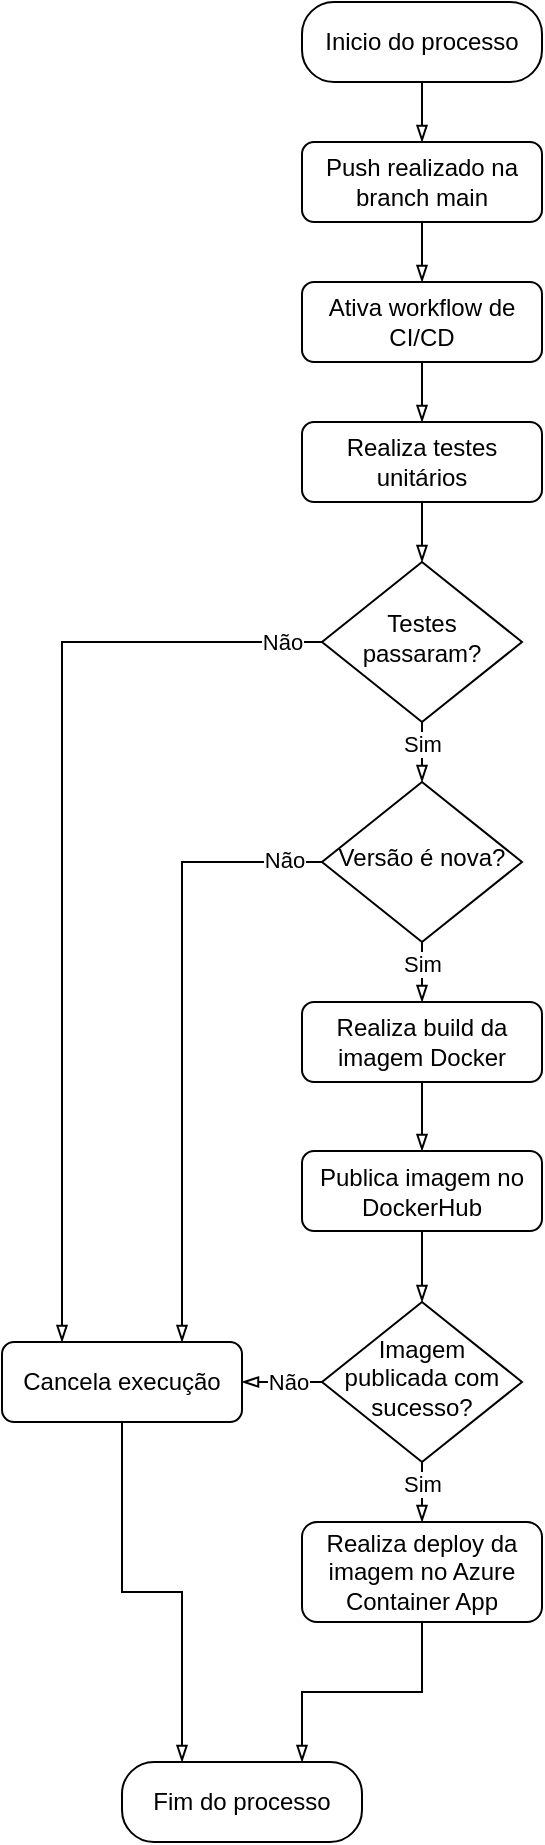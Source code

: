 <mxfile version="24.7.17">
  <diagram id="C5RBs43oDa-KdzZeNtuy" name="Page-1">
    <mxGraphModel dx="2012" dy="1080" grid="1" gridSize="10" guides="1" tooltips="1" connect="1" arrows="1" fold="1" page="1" pageScale="1" pageWidth="827" pageHeight="1169" math="0" shadow="0">
      <root>
        <mxCell id="WIyWlLk6GJQsqaUBKTNV-0" />
        <mxCell id="WIyWlLk6GJQsqaUBKTNV-1" parent="WIyWlLk6GJQsqaUBKTNV-0" />
        <mxCell id="Z6VY7jp88sscQfl1jaD8-7" style="edgeStyle=orthogonalEdgeStyle;rounded=0;orthogonalLoop=1;jettySize=auto;html=1;entryX=0.5;entryY=0;entryDx=0;entryDy=0;endArrow=blockThin;endFill=0;" parent="WIyWlLk6GJQsqaUBKTNV-1" source="Z6VY7jp88sscQfl1jaD8-0" target="Z6VY7jp88sscQfl1jaD8-1" edge="1">
          <mxGeometry relative="1" as="geometry" />
        </mxCell>
        <mxCell id="Z6VY7jp88sscQfl1jaD8-0" value="Push realizado na branch main" style="rounded=1;whiteSpace=wrap;html=1;fontSize=12;glass=0;strokeWidth=1;shadow=0;" parent="WIyWlLk6GJQsqaUBKTNV-1" vertex="1">
          <mxGeometry x="420" y="220" width="120" height="40" as="geometry" />
        </mxCell>
        <mxCell id="Z6VY7jp88sscQfl1jaD8-8" style="edgeStyle=orthogonalEdgeStyle;rounded=0;orthogonalLoop=1;jettySize=auto;html=1;entryX=0.5;entryY=0;entryDx=0;entryDy=0;endArrow=blockThin;endFill=0;" parent="WIyWlLk6GJQsqaUBKTNV-1" source="Z6VY7jp88sscQfl1jaD8-1" target="Z6VY7jp88sscQfl1jaD8-2" edge="1">
          <mxGeometry relative="1" as="geometry" />
        </mxCell>
        <mxCell id="Z6VY7jp88sscQfl1jaD8-1" value="Ativa workflow de CI/CD" style="rounded=1;whiteSpace=wrap;html=1;fontSize=12;glass=0;strokeWidth=1;shadow=0;" parent="WIyWlLk6GJQsqaUBKTNV-1" vertex="1">
          <mxGeometry x="420" y="290" width="120" height="40" as="geometry" />
        </mxCell>
        <mxCell id="Z6VY7jp88sscQfl1jaD8-9" style="edgeStyle=orthogonalEdgeStyle;rounded=0;orthogonalLoop=1;jettySize=auto;html=1;entryX=0.5;entryY=0;entryDx=0;entryDy=0;endArrow=blockThin;endFill=0;" parent="WIyWlLk6GJQsqaUBKTNV-1" source="Z6VY7jp88sscQfl1jaD8-2" target="Z6VY7jp88sscQfl1jaD8-3" edge="1">
          <mxGeometry relative="1" as="geometry" />
        </mxCell>
        <mxCell id="Z6VY7jp88sscQfl1jaD8-2" value="Realiza testes unitários" style="rounded=1;whiteSpace=wrap;html=1;fontSize=12;glass=0;strokeWidth=1;shadow=0;" parent="WIyWlLk6GJQsqaUBKTNV-1" vertex="1">
          <mxGeometry x="420" y="360" width="120" height="40" as="geometry" />
        </mxCell>
        <mxCell id="Z6VY7jp88sscQfl1jaD8-6" style="edgeStyle=orthogonalEdgeStyle;rounded=0;orthogonalLoop=1;jettySize=auto;html=1;entryX=0.5;entryY=0;entryDx=0;entryDy=0;endArrow=blockThin;endFill=0;" parent="WIyWlLk6GJQsqaUBKTNV-1" source="Z6VY7jp88sscQfl1jaD8-3" target="Z6VY7jp88sscQfl1jaD8-5" edge="1">
          <mxGeometry relative="1" as="geometry" />
        </mxCell>
        <mxCell id="Z6VY7jp88sscQfl1jaD8-10" value="Sim" style="edgeLabel;html=1;align=center;verticalAlign=middle;resizable=0;points=[];" parent="Z6VY7jp88sscQfl1jaD8-6" vertex="1" connectable="0">
          <mxGeometry x="-0.469" y="-2" relative="1" as="geometry">
            <mxPoint x="2" y="-3" as="offset" />
          </mxGeometry>
        </mxCell>
        <mxCell id="Z6VY7jp88sscQfl1jaD8-24" style="edgeStyle=orthogonalEdgeStyle;rounded=0;orthogonalLoop=1;jettySize=auto;html=1;entryX=0.25;entryY=0;entryDx=0;entryDy=0;endArrow=blockThin;endFill=0;" parent="WIyWlLk6GJQsqaUBKTNV-1" source="Z6VY7jp88sscQfl1jaD8-3" target="Z6VY7jp88sscQfl1jaD8-23" edge="1">
          <mxGeometry relative="1" as="geometry">
            <mxPoint x="390.0" y="470" as="targetPoint" />
          </mxGeometry>
        </mxCell>
        <mxCell id="Z6VY7jp88sscQfl1jaD8-46" value="Não" style="edgeLabel;html=1;align=center;verticalAlign=middle;resizable=0;points=[];" parent="Z6VY7jp88sscQfl1jaD8-24" vertex="1" connectable="0">
          <mxGeometry x="-0.926" y="1" relative="1" as="geometry">
            <mxPoint x="-2" y="-1" as="offset" />
          </mxGeometry>
        </mxCell>
        <mxCell id="Z6VY7jp88sscQfl1jaD8-3" value="Testes passaram?" style="rhombus;whiteSpace=wrap;html=1;shadow=0;fontFamily=Helvetica;fontSize=12;align=center;strokeWidth=1;spacing=6;spacingTop=-4;" parent="WIyWlLk6GJQsqaUBKTNV-1" vertex="1">
          <mxGeometry x="430" y="430" width="100" height="80" as="geometry" />
        </mxCell>
        <mxCell id="Z6VY7jp88sscQfl1jaD8-12" style="edgeStyle=orthogonalEdgeStyle;rounded=0;orthogonalLoop=1;jettySize=auto;html=1;entryX=0.5;entryY=0;entryDx=0;entryDy=0;endArrow=blockThin;endFill=0;" parent="WIyWlLk6GJQsqaUBKTNV-1" source="Z6VY7jp88sscQfl1jaD8-5" target="Z6VY7jp88sscQfl1jaD8-11" edge="1">
          <mxGeometry relative="1" as="geometry" />
        </mxCell>
        <mxCell id="Z6VY7jp88sscQfl1jaD8-16" value="Sim" style="edgeLabel;html=1;align=center;verticalAlign=middle;resizable=0;points=[];" parent="Z6VY7jp88sscQfl1jaD8-12" vertex="1" connectable="0">
          <mxGeometry x="-0.658" y="-1" relative="1" as="geometry">
            <mxPoint x="1" y="2" as="offset" />
          </mxGeometry>
        </mxCell>
        <mxCell id="Z6VY7jp88sscQfl1jaD8-25" style="edgeStyle=orthogonalEdgeStyle;rounded=0;orthogonalLoop=1;jettySize=auto;html=1;entryX=0.75;entryY=0;entryDx=0;entryDy=0;endArrow=blockThin;endFill=0;" parent="WIyWlLk6GJQsqaUBKTNV-1" source="Z6VY7jp88sscQfl1jaD8-5" target="Z6VY7jp88sscQfl1jaD8-23" edge="1">
          <mxGeometry relative="1" as="geometry">
            <mxPoint x="390.0" y="580" as="targetPoint" />
          </mxGeometry>
        </mxCell>
        <mxCell id="Z6VY7jp88sscQfl1jaD8-47" value="Não" style="edgeLabel;html=1;align=center;verticalAlign=middle;resizable=0;points=[];" parent="Z6VY7jp88sscQfl1jaD8-25" vertex="1" connectable="0">
          <mxGeometry x="-0.877" y="-1" relative="1" as="geometry">
            <mxPoint as="offset" />
          </mxGeometry>
        </mxCell>
        <mxCell id="Z6VY7jp88sscQfl1jaD8-5" value="Versão é nova?" style="rhombus;whiteSpace=wrap;html=1;shadow=0;fontFamily=Helvetica;fontSize=12;align=center;strokeWidth=1;spacing=6;spacingTop=-4;" parent="WIyWlLk6GJQsqaUBKTNV-1" vertex="1">
          <mxGeometry x="430" y="540" width="100" height="80" as="geometry" />
        </mxCell>
        <mxCell id="Z6VY7jp88sscQfl1jaD8-14" style="edgeStyle=orthogonalEdgeStyle;rounded=0;orthogonalLoop=1;jettySize=auto;html=1;entryX=0.5;entryY=0;entryDx=0;entryDy=0;endArrow=blockThin;endFill=0;" parent="WIyWlLk6GJQsqaUBKTNV-1" source="Z6VY7jp88sscQfl1jaD8-11" target="Z6VY7jp88sscQfl1jaD8-13" edge="1">
          <mxGeometry relative="1" as="geometry" />
        </mxCell>
        <mxCell id="Z6VY7jp88sscQfl1jaD8-11" value="Realiza build da imagem Docker" style="rounded=1;whiteSpace=wrap;html=1;fontSize=12;glass=0;strokeWidth=1;shadow=0;" parent="WIyWlLk6GJQsqaUBKTNV-1" vertex="1">
          <mxGeometry x="420" y="650" width="120" height="40" as="geometry" />
        </mxCell>
        <mxCell id="Z6VY7jp88sscQfl1jaD8-18" style="edgeStyle=orthogonalEdgeStyle;rounded=0;orthogonalLoop=1;jettySize=auto;html=1;entryX=0.5;entryY=0;entryDx=0;entryDy=0;endArrow=blockThin;endFill=0;" parent="WIyWlLk6GJQsqaUBKTNV-1" source="Z6VY7jp88sscQfl1jaD8-13" target="Z6VY7jp88sscQfl1jaD8-17" edge="1">
          <mxGeometry relative="1" as="geometry" />
        </mxCell>
        <mxCell id="Z6VY7jp88sscQfl1jaD8-13" value="Publica imagem no DockerHub" style="rounded=1;whiteSpace=wrap;html=1;fontSize=12;glass=0;strokeWidth=1;shadow=0;" parent="WIyWlLk6GJQsqaUBKTNV-1" vertex="1">
          <mxGeometry x="420" y="724.5" width="120" height="40" as="geometry" />
        </mxCell>
        <mxCell id="Z6VY7jp88sscQfl1jaD8-20" style="edgeStyle=orthogonalEdgeStyle;rounded=0;orthogonalLoop=1;jettySize=auto;html=1;entryX=0.5;entryY=0;entryDx=0;entryDy=0;endArrow=blockThin;endFill=0;" parent="WIyWlLk6GJQsqaUBKTNV-1" source="Z6VY7jp88sscQfl1jaD8-17" target="Z6VY7jp88sscQfl1jaD8-19" edge="1">
          <mxGeometry relative="1" as="geometry" />
        </mxCell>
        <mxCell id="Z6VY7jp88sscQfl1jaD8-45" value="Sim" style="edgeLabel;html=1;align=center;verticalAlign=middle;resizable=0;points=[];" parent="Z6VY7jp88sscQfl1jaD8-20" vertex="1" connectable="0">
          <mxGeometry x="0.227" relative="1" as="geometry">
            <mxPoint as="offset" />
          </mxGeometry>
        </mxCell>
        <mxCell id="Z6VY7jp88sscQfl1jaD8-26" style="edgeStyle=orthogonalEdgeStyle;rounded=0;orthogonalLoop=1;jettySize=auto;html=1;entryX=1;entryY=0.5;entryDx=0;entryDy=0;endArrow=blockThin;endFill=0;" parent="WIyWlLk6GJQsqaUBKTNV-1" source="Z6VY7jp88sscQfl1jaD8-17" target="Z6VY7jp88sscQfl1jaD8-23" edge="1">
          <mxGeometry relative="1" as="geometry" />
        </mxCell>
        <mxCell id="Z6VY7jp88sscQfl1jaD8-48" value="Não" style="edgeLabel;html=1;align=center;verticalAlign=middle;resizable=0;points=[];" parent="Z6VY7jp88sscQfl1jaD8-26" vertex="1" connectable="0">
          <mxGeometry x="-0.117" relative="1" as="geometry">
            <mxPoint as="offset" />
          </mxGeometry>
        </mxCell>
        <mxCell id="Z6VY7jp88sscQfl1jaD8-17" value="Imagem publicada com sucesso?" style="rhombus;whiteSpace=wrap;html=1;shadow=0;fontFamily=Helvetica;fontSize=12;align=center;strokeWidth=1;spacing=6;spacingTop=-4;" parent="WIyWlLk6GJQsqaUBKTNV-1" vertex="1">
          <mxGeometry x="430" y="800" width="100" height="80" as="geometry" />
        </mxCell>
        <mxCell id="Z6VY7jp88sscQfl1jaD8-41" style="edgeStyle=orthogonalEdgeStyle;rounded=0;orthogonalLoop=1;jettySize=auto;html=1;entryX=0.75;entryY=0;entryDx=0;entryDy=0;endArrow=blockThin;endFill=0;" parent="WIyWlLk6GJQsqaUBKTNV-1" source="Z6VY7jp88sscQfl1jaD8-19" target="Z6VY7jp88sscQfl1jaD8-39" edge="1">
          <mxGeometry relative="1" as="geometry" />
        </mxCell>
        <mxCell id="Z6VY7jp88sscQfl1jaD8-19" value="Realiza deploy da imagem no Azure Container App" style="rounded=1;whiteSpace=wrap;html=1;fontSize=12;glass=0;strokeWidth=1;shadow=0;" parent="WIyWlLk6GJQsqaUBKTNV-1" vertex="1">
          <mxGeometry x="420" y="910" width="120" height="50" as="geometry" />
        </mxCell>
        <mxCell id="Z6VY7jp88sscQfl1jaD8-40" style="edgeStyle=orthogonalEdgeStyle;rounded=0;orthogonalLoop=1;jettySize=auto;html=1;entryX=0.25;entryY=0;entryDx=0;entryDy=0;endArrow=blockThin;endFill=0;" parent="WIyWlLk6GJQsqaUBKTNV-1" source="Z6VY7jp88sscQfl1jaD8-23" target="Z6VY7jp88sscQfl1jaD8-39" edge="1">
          <mxGeometry relative="1" as="geometry" />
        </mxCell>
        <mxCell id="Z6VY7jp88sscQfl1jaD8-23" value="Cancela execução" style="rounded=1;whiteSpace=wrap;html=1;fontSize=12;glass=0;strokeWidth=1;shadow=0;" parent="WIyWlLk6GJQsqaUBKTNV-1" vertex="1">
          <mxGeometry x="270" y="820" width="120" height="40" as="geometry" />
        </mxCell>
        <mxCell id="Z6VY7jp88sscQfl1jaD8-39" value="Fim do processo" style="rounded=1;whiteSpace=wrap;html=1;fontSize=12;glass=0;strokeWidth=1;shadow=0;arcSize=40;" parent="WIyWlLk6GJQsqaUBKTNV-1" vertex="1">
          <mxGeometry x="330" y="1030" width="120" height="40" as="geometry" />
        </mxCell>
        <mxCell id="Z6VY7jp88sscQfl1jaD8-43" style="edgeStyle=orthogonalEdgeStyle;rounded=0;orthogonalLoop=1;jettySize=auto;html=1;entryX=0.5;entryY=0;entryDx=0;entryDy=0;endArrow=blockThin;endFill=0;" parent="WIyWlLk6GJQsqaUBKTNV-1" source="Z6VY7jp88sscQfl1jaD8-42" target="Z6VY7jp88sscQfl1jaD8-0" edge="1">
          <mxGeometry relative="1" as="geometry" />
        </mxCell>
        <mxCell id="Z6VY7jp88sscQfl1jaD8-42" value="Inicio do processo" style="rounded=1;whiteSpace=wrap;html=1;fontSize=12;glass=0;strokeWidth=1;shadow=0;arcSize=40;" parent="WIyWlLk6GJQsqaUBKTNV-1" vertex="1">
          <mxGeometry x="420" y="150" width="120" height="40" as="geometry" />
        </mxCell>
      </root>
    </mxGraphModel>
  </diagram>
</mxfile>
